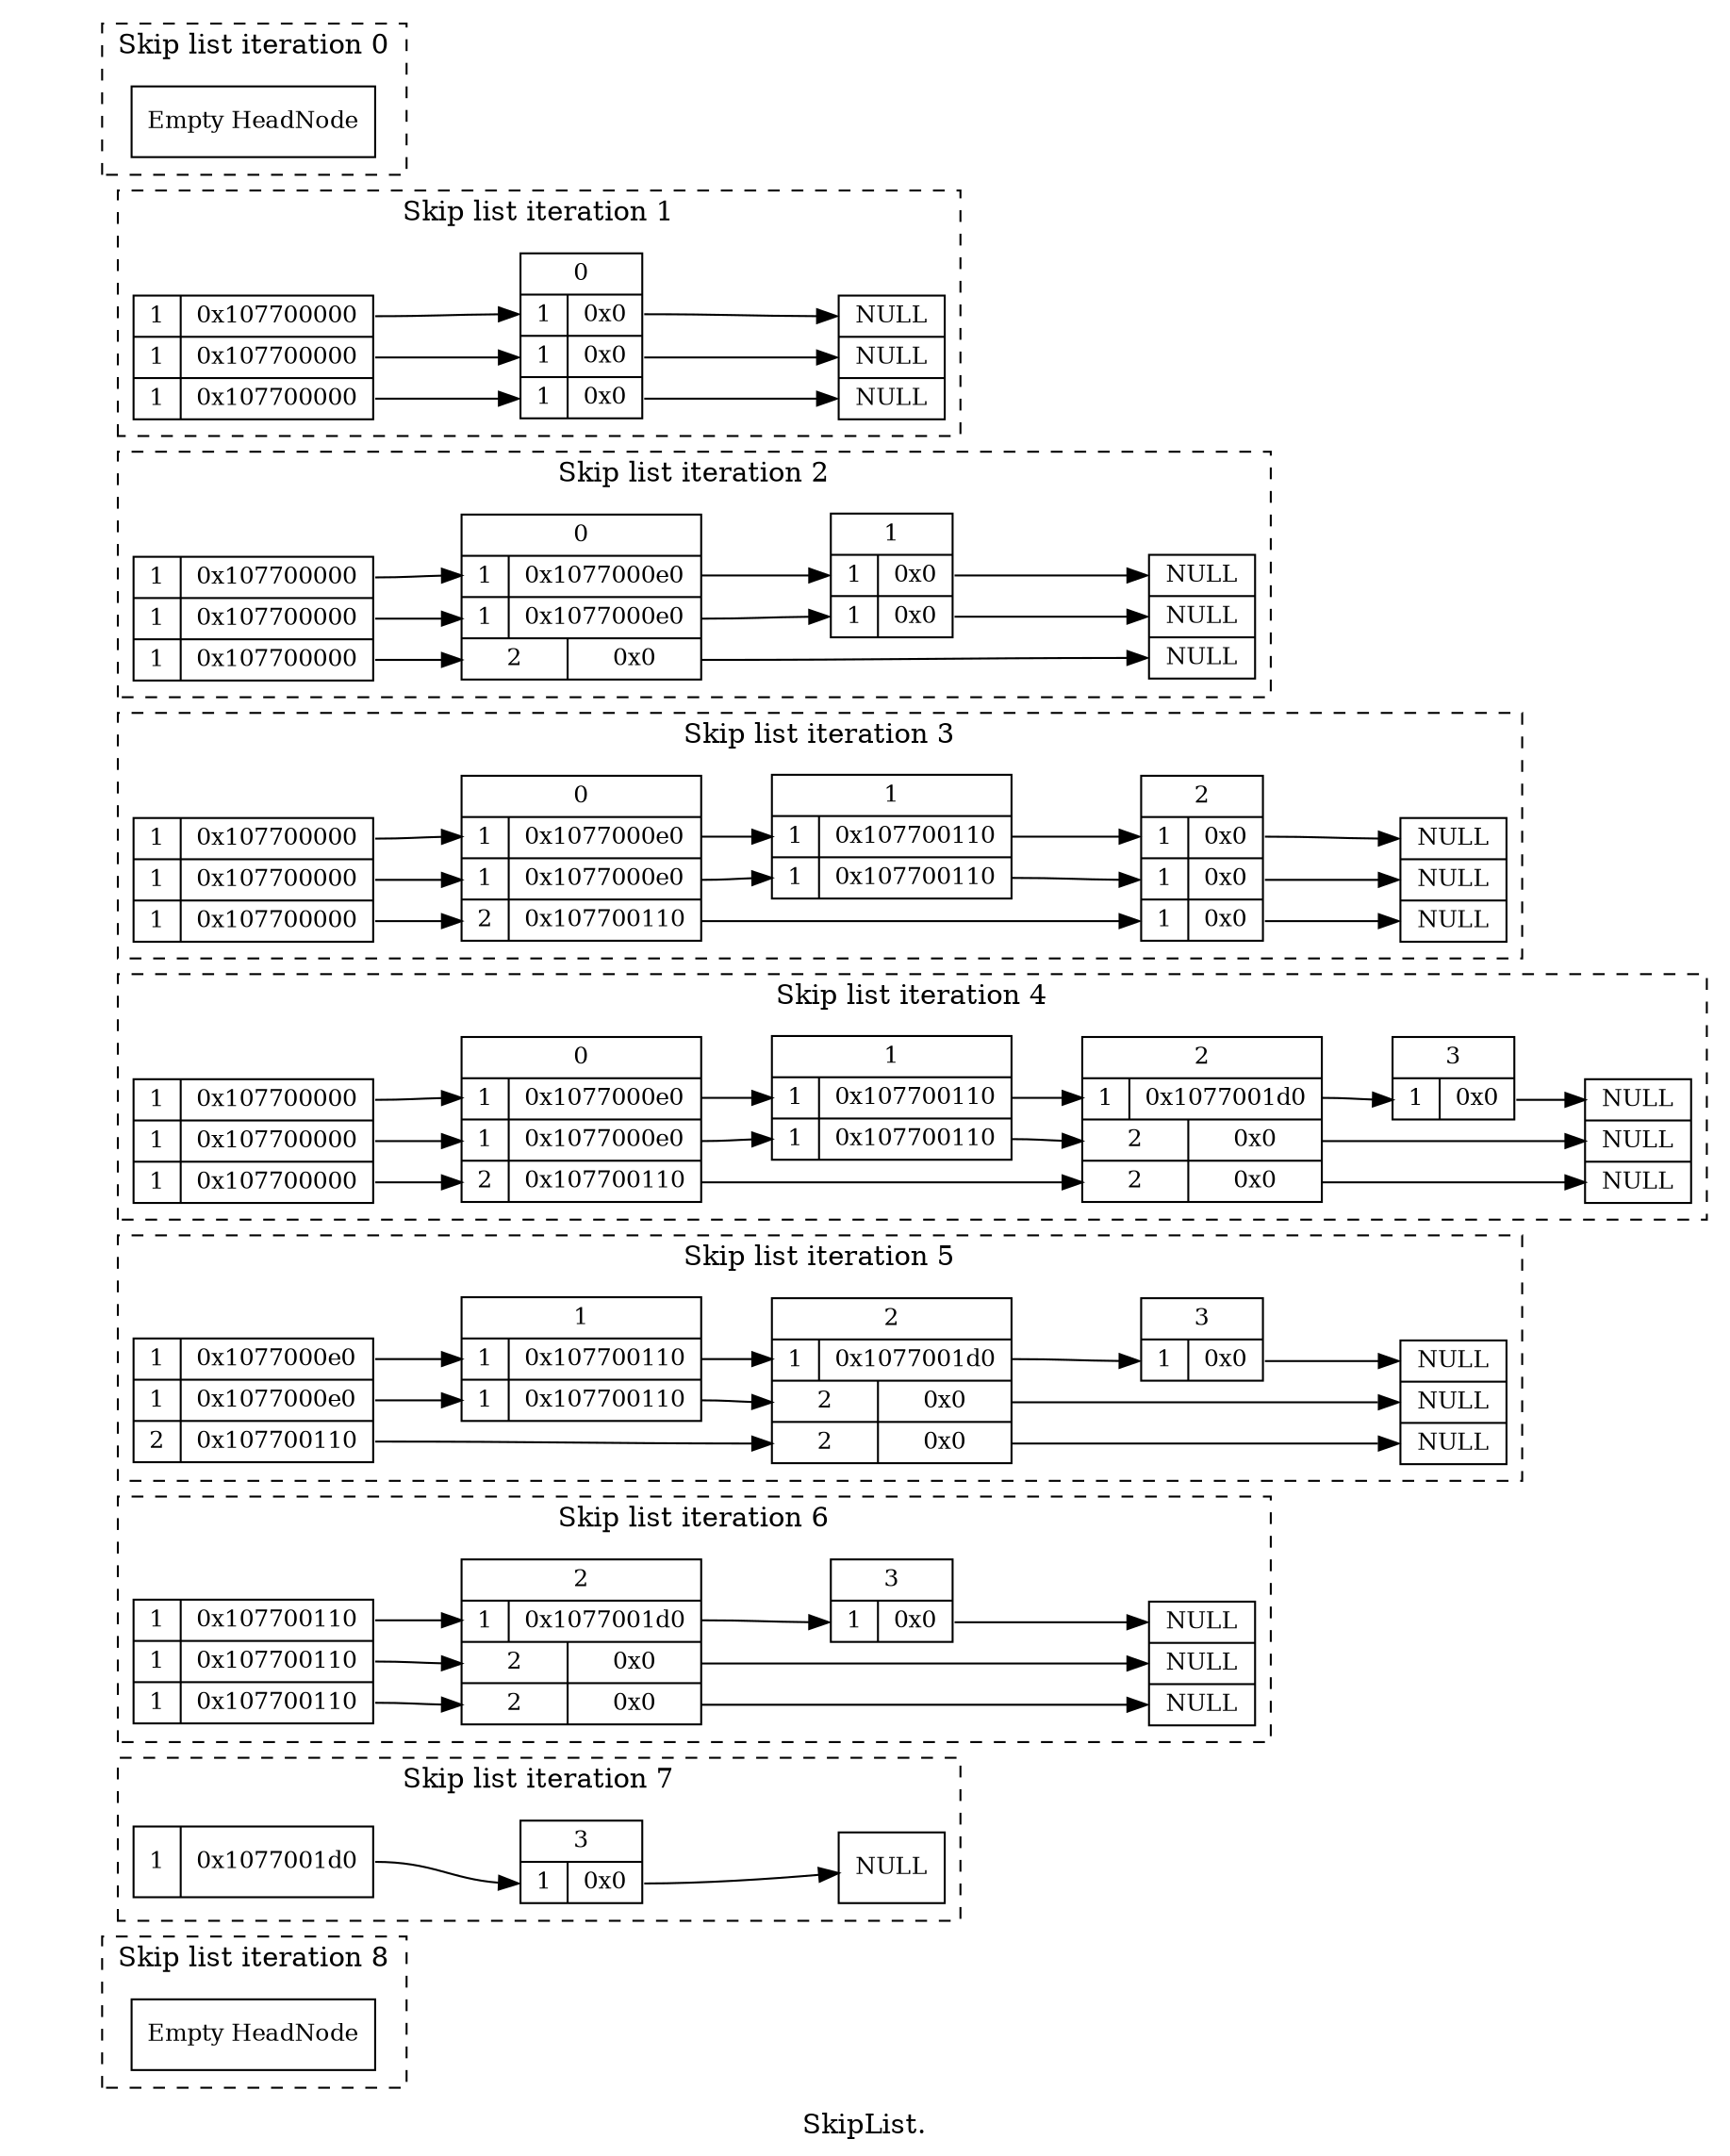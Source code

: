 # doc_insert_remove
digraph SkipList {
label = "SkipList."
graph [rankdir = "LR"];
node [fontsize = "12" shape = "ellipse"];
edge [];

subgraph cluster0 {
style=dashed
label="Skip list iteration 0"
"HeadNode0" [
label = "Empty HeadNode"
shape = "record"
];
}

subgraph cluster1 {
style=dashed
label="Skip list iteration 1"
"HeadNode1" [
label = "{ 1 | <f0> 0x107700000} | { 1 | <f1> 0x107700000} | { 1 | <f2> 0x107700000}"
shape = "record"
];
"node10x0" [label = "<w1> NULL | <w2> NULL | <w3> NULL" shape = "record"];
"HeadNode1":f0 -> "node10x107700000":w1 [];
"HeadNode1":f1 -> "node10x107700000":w2 [];
"HeadNode1":f2 -> "node10x107700000":w3 [];
"node10x107700000" [
label = "<f0> 0 | { <w1> 1 | <f1> 0x0 } | { <w2> 1 | <f2> 0x0 } | { <w3> 1 | <f3> 0x0 }"
shape = "record"
];
"node10x107700000":f1 -> "node10x0":w1 [];
"node10x107700000":f2 -> "node10x0":w2 [];
"node10x107700000":f3 -> "node10x0":w3 [];
}

subgraph cluster2 {
style=dashed
label="Skip list iteration 2"
"HeadNode2" [
label = "{ 1 | <f0> 0x107700000} | { 1 | <f1> 0x107700000} | { 1 | <f2> 0x107700000}"
shape = "record"
];
"node20x0" [label = "<w1> NULL | <w2> NULL | <w3> NULL" shape = "record"];
"HeadNode2":f0 -> "node20x107700000":w1 [];
"HeadNode2":f1 -> "node20x107700000":w2 [];
"HeadNode2":f2 -> "node20x107700000":w3 [];
"node20x107700000" [
label = "<f0> 0 | { <w1> 1 | <f1> 0x1077000e0 } | { <w2> 1 | <f2> 0x1077000e0 } | { <w3> 2 | <f3> 0x0 }"
shape = "record"
];
"node20x107700000":f1 -> "node20x1077000e0":w1 [];
"node20x107700000":f2 -> "node20x1077000e0":w2 [];
"node20x107700000":f3 -> "node20x0":w3 [];
"node20x1077000e0" [
label = "<f0> 1 | { <w1> 1 | <f1> 0x0 } | { <w2> 1 | <f2> 0x0 }"
shape = "record"
];
"node20x1077000e0":f1 -> "node20x0":w1 [];
"node20x1077000e0":f2 -> "node20x0":w2 [];
}

subgraph cluster3 {
style=dashed
label="Skip list iteration 3"
"HeadNode3" [
label = "{ 1 | <f0> 0x107700000} | { 1 | <f1> 0x107700000} | { 1 | <f2> 0x107700000}"
shape = "record"
];
"node30x0" [label = "<w1> NULL | <w2> NULL | <w3> NULL" shape = "record"];
"HeadNode3":f0 -> "node30x107700000":w1 [];
"HeadNode3":f1 -> "node30x107700000":w2 [];
"HeadNode3":f2 -> "node30x107700000":w3 [];
"node30x107700000" [
label = "<f0> 0 | { <w1> 1 | <f1> 0x1077000e0 } | { <w2> 1 | <f2> 0x1077000e0 } | { <w3> 2 | <f3> 0x107700110 }"
shape = "record"
];
"node30x107700000":f1 -> "node30x1077000e0":w1 [];
"node30x107700000":f2 -> "node30x1077000e0":w2 [];
"node30x107700000":f3 -> "node30x107700110":w3 [];
"node30x1077000e0" [
label = "<f0> 1 | { <w1> 1 | <f1> 0x107700110 } | { <w2> 1 | <f2> 0x107700110 }"
shape = "record"
];
"node30x1077000e0":f1 -> "node30x107700110":w1 [];
"node30x1077000e0":f2 -> "node30x107700110":w2 [];
"node30x107700110" [
label = "<f0> 2 | { <w1> 1 | <f1> 0x0 } | { <w2> 1 | <f2> 0x0 } | { <w3> 1 | <f3> 0x0 }"
shape = "record"
];
"node30x107700110":f1 -> "node30x0":w1 [];
"node30x107700110":f2 -> "node30x0":w2 [];
"node30x107700110":f3 -> "node30x0":w3 [];
}

subgraph cluster4 {
style=dashed
label="Skip list iteration 4"
"HeadNode4" [
label = "{ 1 | <f0> 0x107700000} | { 1 | <f1> 0x107700000} | { 1 | <f2> 0x107700000}"
shape = "record"
];
"node40x0" [label = "<w1> NULL | <w2> NULL | <w3> NULL" shape = "record"];
"HeadNode4":f0 -> "node40x107700000":w1 [];
"HeadNode4":f1 -> "node40x107700000":w2 [];
"HeadNode4":f2 -> "node40x107700000":w3 [];
"node40x107700000" [
label = "<f0> 0 | { <w1> 1 | <f1> 0x1077000e0 } | { <w2> 1 | <f2> 0x1077000e0 } | { <w3> 2 | <f3> 0x107700110 }"
shape = "record"
];
"node40x107700000":f1 -> "node40x1077000e0":w1 [];
"node40x107700000":f2 -> "node40x1077000e0":w2 [];
"node40x107700000":f3 -> "node40x107700110":w3 [];
"node40x1077000e0" [
label = "<f0> 1 | { <w1> 1 | <f1> 0x107700110 } | { <w2> 1 | <f2> 0x107700110 }"
shape = "record"
];
"node40x1077000e0":f1 -> "node40x107700110":w1 [];
"node40x1077000e0":f2 -> "node40x107700110":w2 [];
"node40x107700110" [
label = "<f0> 2 | { <w1> 1 | <f1> 0x1077001d0 } | { <w2> 2 | <f2> 0x0 } | { <w3> 2 | <f3> 0x0 }"
shape = "record"
];
"node40x107700110":f1 -> "node40x1077001d0":w1 [];
"node40x107700110":f2 -> "node40x0":w2 [];
"node40x107700110":f3 -> "node40x0":w3 [];
"node40x1077001d0" [
label = "<f0> 3 | { <w1> 1 | <f1> 0x0 }"
shape = "record"
];
"node40x1077001d0":f1 -> "node40x0":w1 [];
}

subgraph cluster5 {
style=dashed
label="Skip list iteration 5"
"HeadNode5" [
label = "{ 1 | <f0> 0x1077000e0} | { 1 | <f1> 0x1077000e0} | { 2 | <f2> 0x107700110}"
shape = "record"
];
"node50x0" [label = "<w1> NULL | <w2> NULL | <w3> NULL" shape = "record"];
"HeadNode5":f0 -> "node50x1077000e0":w1 [];
"HeadNode5":f1 -> "node50x1077000e0":w2 [];
"HeadNode5":f2 -> "node50x107700110":w3 [];
"node50x1077000e0" [
label = "<f0> 1 | { <w1> 1 | <f1> 0x107700110 } | { <w2> 1 | <f2> 0x107700110 }"
shape = "record"
];
"node50x1077000e0":f1 -> "node50x107700110":w1 [];
"node50x1077000e0":f2 -> "node50x107700110":w2 [];
"node50x107700110" [
label = "<f0> 2 | { <w1> 1 | <f1> 0x1077001d0 } | { <w2> 2 | <f2> 0x0 } | { <w3> 2 | <f3> 0x0 }"
shape = "record"
];
"node50x107700110":f1 -> "node50x1077001d0":w1 [];
"node50x107700110":f2 -> "node50x0":w2 [];
"node50x107700110":f3 -> "node50x0":w3 [];
"node50x1077001d0" [
label = "<f0> 3 | { <w1> 1 | <f1> 0x0 }"
shape = "record"
];
"node50x1077001d0":f1 -> "node50x0":w1 [];
}

subgraph cluster6 {
style=dashed
label="Skip list iteration 6"
"HeadNode6" [
label = "{ 1 | <f0> 0x107700110} | { 1 | <f1> 0x107700110} | { 1 | <f2> 0x107700110}"
shape = "record"
];
"node60x0" [label = "<w1> NULL | <w2> NULL | <w3> NULL" shape = "record"];
"HeadNode6":f0 -> "node60x107700110":w1 [];
"HeadNode6":f1 -> "node60x107700110":w2 [];
"HeadNode6":f2 -> "node60x107700110":w3 [];
"node60x107700110" [
label = "<f0> 2 | { <w1> 1 | <f1> 0x1077001d0 } | { <w2> 2 | <f2> 0x0 } | { <w3> 2 | <f3> 0x0 }"
shape = "record"
];
"node60x107700110":f1 -> "node60x1077001d0":w1 [];
"node60x107700110":f2 -> "node60x0":w2 [];
"node60x107700110":f3 -> "node60x0":w3 [];
"node60x1077001d0" [
label = "<f0> 3 | { <w1> 1 | <f1> 0x0 }"
shape = "record"
];
"node60x1077001d0":f1 -> "node60x0":w1 [];
}

subgraph cluster7 {
style=dashed
label="Skip list iteration 7"
"HeadNode7" [
label = "{ 1 | <f0> 0x1077001d0}"
shape = "record"
];
"node70x0" [label = "<w1> NULL" shape = "record"];
"HeadNode7":f0 -> "node70x1077001d0":w1 [];
"node70x1077001d0" [
label = "<f0> 3 | { <w1> 1 | <f1> 0x0 }"
shape = "record"
];
"node70x1077001d0":f1 -> "node70x0":w1 [];
}

subgraph cluster8 {
style=dashed
label="Skip list iteration 8"
"HeadNode8" [
label = "Empty HeadNode"
shape = "record"
];
}

node0 [shape=record, label = "<f0> | <f1> | <f2> | <f3> | <f4> | <f5> | <f6> | <f7> | <f8> | ", style=invis, width=0.01];
node0:f0 -> HeadNode0 [style=invis];
node0:f1 -> HeadNode1 [style=invis];
node0:f2 -> HeadNode2 [style=invis];
node0:f3 -> HeadNode3 [style=invis];
node0:f4 -> HeadNode4 [style=invis];
node0:f5 -> HeadNode5 [style=invis];
node0:f6 -> HeadNode6 [style=invis];
node0:f7 -> HeadNode7 [style=invis];
node0:f8 -> HeadNode8 [style=invis];
}

